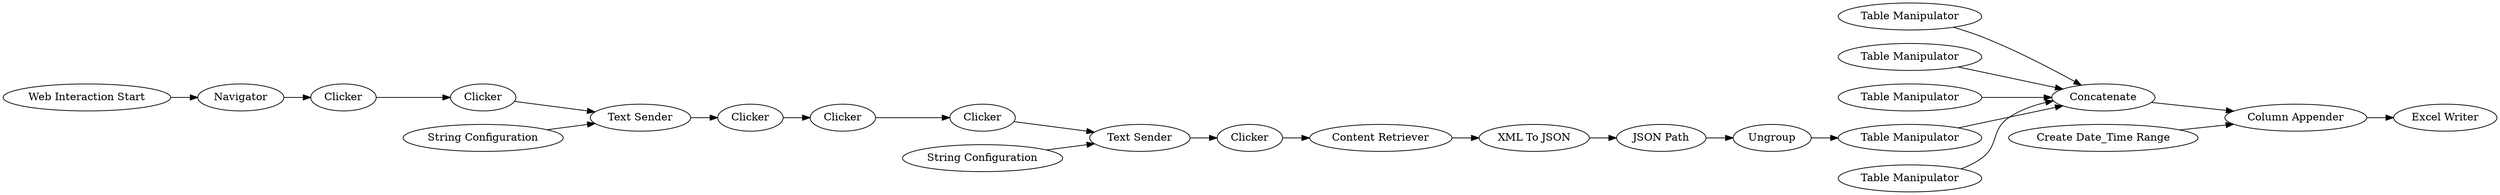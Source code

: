 digraph {
	"-4882694798322874592_32" [label="Column Appender"]
	"-4882694798322874592_784" [label=Clicker]
	"-4882694798322874592_52" [label=Clicker]
	"-707159721238713154_814" [label="Table Manipulator"]
	"-4882694798322874592_51" [label="Web Interaction Start"]
	"-4882694798322874592_786" [label="Text Sender"]
	"-4882694798322874592_795" [label="Content Retriever"]
	"-4882694798322874592_48" [label="String Configuration"]
	"-4882694798322874592_804" [label=Clicker]
	"-4882694798322874592_49" [label="Text Sender"]
	"-707159721238713154_808" [label=Concatenate]
	"-4882694798322874592_796" [label="JSON Path"]
	"-4882694798322874592_797" [label="XML To JSON"]
	"-707159721238713154_815" [label="Table Manipulator"]
	"-707159721238713154_813" [label="Table Manipulator"]
	"-4882694798322874592_31" [label="Create Date_Time Range"]
	"-4882694798322874592_787" [label="String Configuration"]
	"-707159721238713154_806" [label="Table Manipulator"]
	"-4882694798322874592_50" [label=Navigator]
	"-707159721238713154_812" [label="Table Manipulator"]
	"-4882694798322874592_820" [label="Excel Writer"]
	"-4882694798322874592_47" [label=Clicker]
	"-4882694798322874592_785" [label=Clicker]
	"-4882694798322874592_819" [label=Ungroup]
	"-4882694798322874592_818" [label=Clicker]
	"-4882694798322874592_818" -> "-4882694798322874592_795"
	"-707159721238713154_806" -> "-707159721238713154_808"
	"-4882694798322874592_31" -> "-4882694798322874592_32"
	"-4882694798322874592_796" -> "-4882694798322874592_819"
	"-707159721238713154_808" -> "-4882694798322874592_32"
	"-4882694798322874592_804" -> "-4882694798322874592_784"
	"-707159721238713154_812" -> "-707159721238713154_808"
	"-707159721238713154_815" -> "-707159721238713154_808"
	"-707159721238713154_814" -> "-707159721238713154_808"
	"-4882694798322874592_785" -> "-4882694798322874592_804"
	"-707159721238713154_813" -> "-707159721238713154_808"
	"-4882694798322874592_819" -> "-707159721238713154_806"
	"-4882694798322874592_797" -> "-4882694798322874592_796"
	"-4882694798322874592_786" -> "-4882694798322874592_785"
	"-4882694798322874592_48" -> "-4882694798322874592_49"
	"-4882694798322874592_49" -> "-4882694798322874592_818"
	"-4882694798322874592_787" -> "-4882694798322874592_786"
	"-4882694798322874592_47" -> "-4882694798322874592_52"
	"-4882694798322874592_50" -> "-4882694798322874592_47"
	"-4882694798322874592_32" -> "-4882694798322874592_820"
	"-4882694798322874592_784" -> "-4882694798322874592_49"
	"-4882694798322874592_51" -> "-4882694798322874592_50"
	"-4882694798322874592_52" -> "-4882694798322874592_786"
	"-4882694798322874592_795" -> "-4882694798322874592_797"
	rankdir=LR
}
